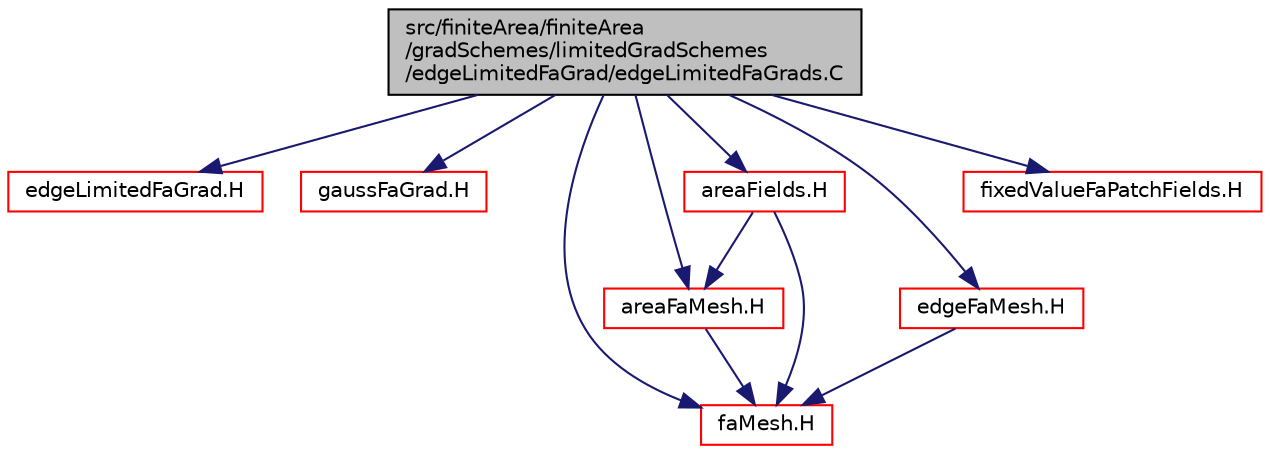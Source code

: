 digraph "src/finiteArea/finiteArea/gradSchemes/limitedGradSchemes/edgeLimitedFaGrad/edgeLimitedFaGrads.C"
{
  bgcolor="transparent";
  edge [fontname="Helvetica",fontsize="10",labelfontname="Helvetica",labelfontsize="10"];
  node [fontname="Helvetica",fontsize="10",shape=record];
  Node1 [label="src/finiteArea/finiteArea\l/gradSchemes/limitedGradSchemes\l/edgeLimitedFaGrad/edgeLimitedFaGrads.C",height=0.2,width=0.4,color="black", fillcolor="grey75", style="filled" fontcolor="black"];
  Node1 -> Node2 [color="midnightblue",fontsize="10",style="solid",fontname="Helvetica"];
  Node2 [label="edgeLimitedFaGrad.H",height=0.2,width=0.4,color="red",URL="$edgeLimitedFaGrad_8H.html"];
  Node1 -> Node3 [color="midnightblue",fontsize="10",style="solid",fontname="Helvetica"];
  Node3 [label="gaussFaGrad.H",height=0.2,width=0.4,color="red",URL="$gaussFaGrad_8H.html"];
  Node1 -> Node4 [color="midnightblue",fontsize="10",style="solid",fontname="Helvetica"];
  Node4 [label="faMesh.H",height=0.2,width=0.4,color="red",URL="$faMesh_8H.html"];
  Node1 -> Node5 [color="midnightblue",fontsize="10",style="solid",fontname="Helvetica"];
  Node5 [label="areaFaMesh.H",height=0.2,width=0.4,color="red",URL="$areaFaMesh_8H.html"];
  Node5 -> Node4 [color="midnightblue",fontsize="10",style="solid",fontname="Helvetica"];
  Node1 -> Node6 [color="midnightblue",fontsize="10",style="solid",fontname="Helvetica"];
  Node6 [label="edgeFaMesh.H",height=0.2,width=0.4,color="red",URL="$edgeFaMesh_8H.html"];
  Node6 -> Node4 [color="midnightblue",fontsize="10",style="solid",fontname="Helvetica"];
  Node1 -> Node7 [color="midnightblue",fontsize="10",style="solid",fontname="Helvetica"];
  Node7 [label="areaFields.H",height=0.2,width=0.4,color="red",URL="$areaFields_8H.html"];
  Node7 -> Node5 [color="midnightblue",fontsize="10",style="solid",fontname="Helvetica"];
  Node7 -> Node4 [color="midnightblue",fontsize="10",style="solid",fontname="Helvetica"];
  Node1 -> Node8 [color="midnightblue",fontsize="10",style="solid",fontname="Helvetica"];
  Node8 [label="fixedValueFaPatchFields.H",height=0.2,width=0.4,color="red",URL="$fixedValueFaPatchFields_8H.html"];
}
